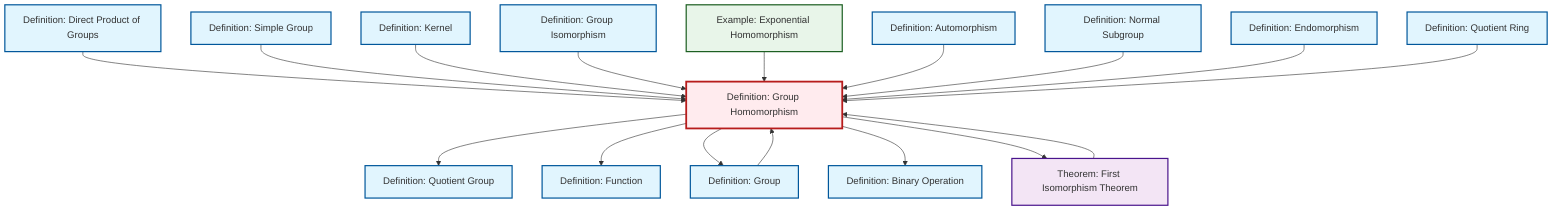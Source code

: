 graph TD
    classDef definition fill:#e1f5fe,stroke:#01579b,stroke-width:2px
    classDef theorem fill:#f3e5f5,stroke:#4a148c,stroke-width:2px
    classDef axiom fill:#fff3e0,stroke:#e65100,stroke-width:2px
    classDef example fill:#e8f5e9,stroke:#1b5e20,stroke-width:2px
    classDef current fill:#ffebee,stroke:#b71c1c,stroke-width:3px
    def-simple-group["Definition: Simple Group"]:::definition
    def-homomorphism["Definition: Group Homomorphism"]:::definition
    def-automorphism["Definition: Automorphism"]:::definition
    def-function["Definition: Function"]:::definition
    def-isomorphism["Definition: Group Isomorphism"]:::definition
    ex-exponential-homomorphism["Example: Exponential Homomorphism"]:::example
    def-quotient-ring["Definition: Quotient Ring"]:::definition
    def-endomorphism["Definition: Endomorphism"]:::definition
    def-kernel["Definition: Kernel"]:::definition
    def-quotient-group["Definition: Quotient Group"]:::definition
    thm-first-isomorphism["Theorem: First Isomorphism Theorem"]:::theorem
    def-normal-subgroup["Definition: Normal Subgroup"]:::definition
    def-direct-product["Definition: Direct Product of Groups"]:::definition
    def-group["Definition: Group"]:::definition
    def-binary-operation["Definition: Binary Operation"]:::definition
    def-direct-product --> def-homomorphism
    def-simple-group --> def-homomorphism
    def-kernel --> def-homomorphism
    def-homomorphism --> def-quotient-group
    def-isomorphism --> def-homomorphism
    def-group --> def-homomorphism
    ex-exponential-homomorphism --> def-homomorphism
    def-automorphism --> def-homomorphism
    def-normal-subgroup --> def-homomorphism
    def-homomorphism --> def-function
    def-homomorphism --> def-group
    def-homomorphism --> def-binary-operation
    def-endomorphism --> def-homomorphism
    def-quotient-ring --> def-homomorphism
    def-homomorphism --> thm-first-isomorphism
    thm-first-isomorphism --> def-homomorphism
    class def-homomorphism current